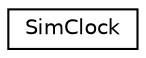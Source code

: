 digraph "Graphical Class Hierarchy"
{
  edge [fontname="Helvetica",fontsize="10",labelfontname="Helvetica",labelfontsize="10"];
  node [fontname="Helvetica",fontsize="10",shape=record];
  rankdir="LR";
  Node0 [label="SimClock",height=0.2,width=0.4,color="black", fillcolor="white", style="filled",URL="$classSimClock.html"];
}
